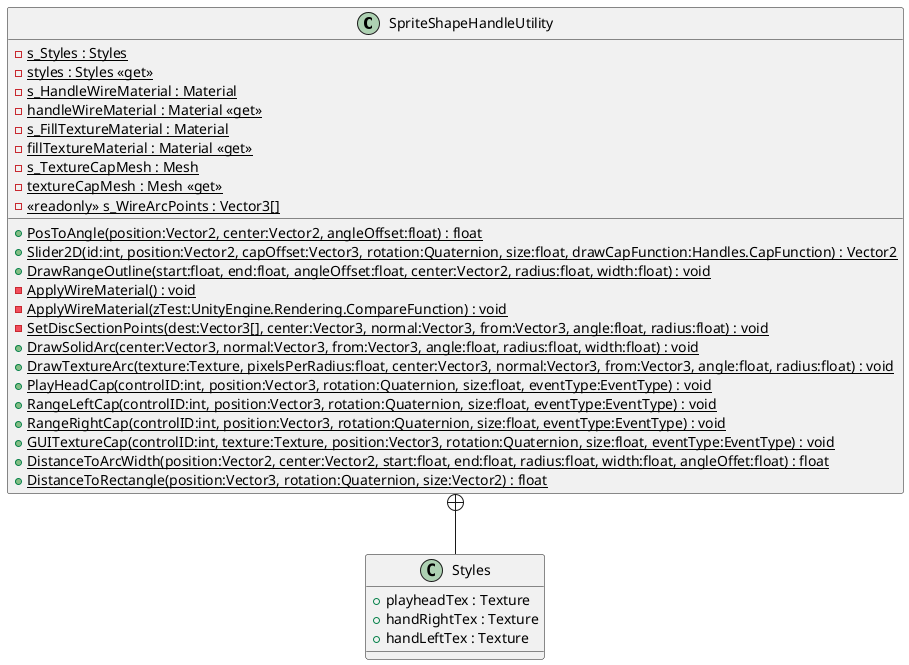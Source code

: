 @startuml
class SpriteShapeHandleUtility {
    - {static} s_Styles : Styles
    - {static} styles : Styles <<get>>
    {static} - s_HandleWireMaterial : Material
    - {static} handleWireMaterial : Material <<get>>
    - {static} s_FillTextureMaterial : Material
    - {static} fillTextureMaterial : Material <<get>>
    - {static} s_TextureCapMesh : Mesh
    - {static} textureCapMesh : Mesh <<get>>
    - {static} <<readonly>> s_WireArcPoints : Vector3[]
    + {static} PosToAngle(position:Vector2, center:Vector2, angleOffset:float) : float
    + {static} Slider2D(id:int, position:Vector2, capOffset:Vector3, rotation:Quaternion, size:float, drawCapFunction:Handles.CapFunction) : Vector2
    + {static} DrawRangeOutline(start:float, end:float, angleOffset:float, center:Vector2, radius:float, width:float) : void
    - {static} ApplyWireMaterial() : void
    - {static} ApplyWireMaterial(zTest:UnityEngine.Rendering.CompareFunction) : void
    {static} - SetDiscSectionPoints(dest:Vector3[], center:Vector3, normal:Vector3, from:Vector3, angle:float, radius:float) : void
    + {static} DrawSolidArc(center:Vector3, normal:Vector3, from:Vector3, angle:float, radius:float, width:float) : void
    + {static} DrawTextureArc(texture:Texture, pixelsPerRadius:float, center:Vector3, normal:Vector3, from:Vector3, angle:float, radius:float) : void
    + {static} PlayHeadCap(controlID:int, position:Vector3, rotation:Quaternion, size:float, eventType:EventType) : void
    + {static} RangeLeftCap(controlID:int, position:Vector3, rotation:Quaternion, size:float, eventType:EventType) : void
    + {static} RangeRightCap(controlID:int, position:Vector3, rotation:Quaternion, size:float, eventType:EventType) : void
    + {static} GUITextureCap(controlID:int, texture:Texture, position:Vector3, rotation:Quaternion, size:float, eventType:EventType) : void
    + {static} DistanceToArcWidth(position:Vector2, center:Vector2, start:float, end:float, radius:float, width:float, angleOffet:float) : float
    + {static} DistanceToRectangle(position:Vector3, rotation:Quaternion, size:Vector2) : float
}
class Styles {
    + playheadTex : Texture
    + handRightTex : Texture
    + handLeftTex : Texture
}
SpriteShapeHandleUtility +-- Styles
@enduml
